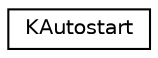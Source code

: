 digraph "Graphical Class Hierarchy"
{
  edge [fontname="Helvetica",fontsize="10",labelfontname="Helvetica",labelfontsize="10"];
  node [fontname="Helvetica",fontsize="10",shape=record];
  rankdir="LR";
  Node0 [label="KAutostart",height=0.2,width=0.4,color="black", fillcolor="white", style="filled",URL="$classKAutostart.html",tooltip="KAutostart provides a programmatic means to control the state of autostart services on a per-user bas..."];
}
